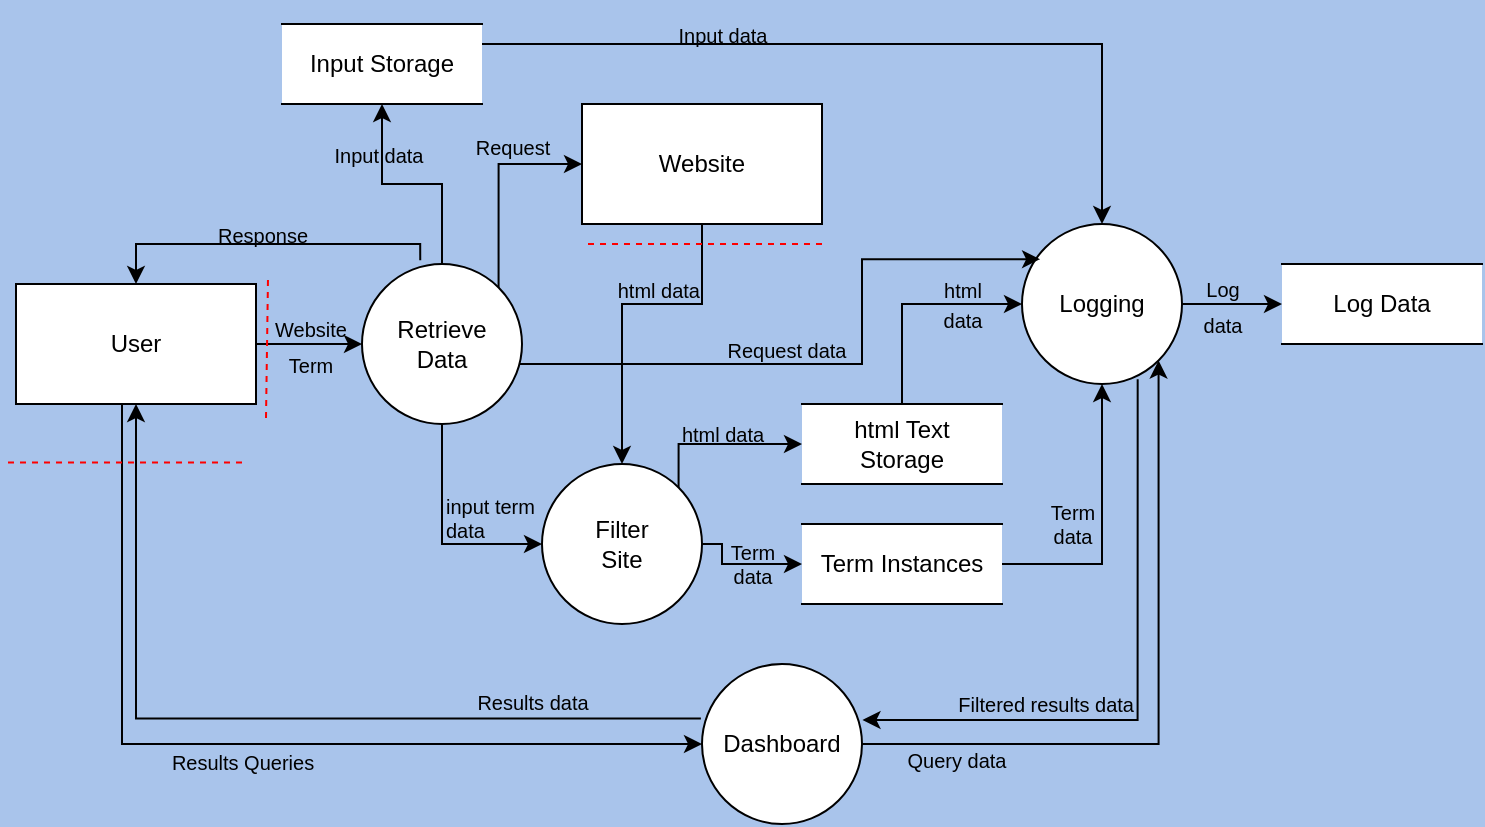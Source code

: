 <mxfile version="26.0.11">
  <diagram name="Page-1" id="FAxAlmYBwclTKpmv_WpR">
    <mxGraphModel dx="820" dy="529" grid="1" gridSize="10" guides="1" tooltips="1" connect="1" arrows="1" fold="1" page="1" pageScale="1" pageWidth="850" pageHeight="1100" background="#A9C4EB" math="0" shadow="0">
      <root>
        <mxCell id="0" />
        <mxCell id="1" parent="0" />
        <mxCell id="jUbMMd5hetG9T2fQ9o-v-3" style="edgeStyle=orthogonalEdgeStyle;rounded=0;orthogonalLoop=1;jettySize=auto;html=1;exitX=1;exitY=0.5;exitDx=0;exitDy=0;entryX=0;entryY=0.5;entryDx=0;entryDy=0;" edge="1" parent="1" source="jUbMMd5hetG9T2fQ9o-v-1" target="jUbMMd5hetG9T2fQ9o-v-2">
          <mxGeometry relative="1" as="geometry" />
        </mxCell>
        <mxCell id="jUbMMd5hetG9T2fQ9o-v-31" style="edgeStyle=orthogonalEdgeStyle;rounded=0;orthogonalLoop=1;jettySize=auto;html=1;entryX=0;entryY=0.5;entryDx=0;entryDy=0;" edge="1" parent="1" source="jUbMMd5hetG9T2fQ9o-v-1" target="jUbMMd5hetG9T2fQ9o-v-23">
          <mxGeometry relative="1" as="geometry">
            <Array as="points">
              <mxPoint x="110" y="460" />
            </Array>
          </mxGeometry>
        </mxCell>
        <mxCell id="jUbMMd5hetG9T2fQ9o-v-1" value="User" style="whiteSpace=wrap;html=1;" vertex="1" parent="1">
          <mxGeometry x="57" y="230" width="120" height="60" as="geometry" />
        </mxCell>
        <mxCell id="jUbMMd5hetG9T2fQ9o-v-6" style="edgeStyle=orthogonalEdgeStyle;rounded=0;orthogonalLoop=1;jettySize=auto;html=1;entryX=0;entryY=0.5;entryDx=0;entryDy=0;exitX=1;exitY=0;exitDx=0;exitDy=0;" edge="1" parent="1" source="jUbMMd5hetG9T2fQ9o-v-2" target="jUbMMd5hetG9T2fQ9o-v-5">
          <mxGeometry relative="1" as="geometry">
            <Array as="points">
              <mxPoint x="298" y="170" />
            </Array>
          </mxGeometry>
        </mxCell>
        <mxCell id="jUbMMd5hetG9T2fQ9o-v-8" style="edgeStyle=orthogonalEdgeStyle;rounded=0;orthogonalLoop=1;jettySize=auto;html=1;exitX=0.364;exitY=-0.023;exitDx=0;exitDy=0;entryX=0.5;entryY=0;entryDx=0;entryDy=0;exitPerimeter=0;" edge="1" parent="1" source="jUbMMd5hetG9T2fQ9o-v-2" target="jUbMMd5hetG9T2fQ9o-v-1">
          <mxGeometry relative="1" as="geometry">
            <Array as="points">
              <mxPoint x="259" y="210" />
              <mxPoint x="117" y="210" />
            </Array>
          </mxGeometry>
        </mxCell>
        <mxCell id="jUbMMd5hetG9T2fQ9o-v-9" style="edgeStyle=orthogonalEdgeStyle;rounded=0;orthogonalLoop=1;jettySize=auto;html=1;exitX=0.5;exitY=1;exitDx=0;exitDy=0;entryX=0;entryY=0.5;entryDx=0;entryDy=0;" edge="1" parent="1" source="jUbMMd5hetG9T2fQ9o-v-2" target="jUbMMd5hetG9T2fQ9o-v-4">
          <mxGeometry relative="1" as="geometry">
            <Array as="points">
              <mxPoint x="270" y="360" />
            </Array>
          </mxGeometry>
        </mxCell>
        <mxCell id="jUbMMd5hetG9T2fQ9o-v-19" style="edgeStyle=orthogonalEdgeStyle;rounded=0;orthogonalLoop=1;jettySize=auto;html=1;entryX=0.5;entryY=1;entryDx=0;entryDy=0;" edge="1" parent="1" source="jUbMMd5hetG9T2fQ9o-v-2" target="jUbMMd5hetG9T2fQ9o-v-18">
          <mxGeometry relative="1" as="geometry" />
        </mxCell>
        <mxCell id="jUbMMd5hetG9T2fQ9o-v-2" value="&lt;div&gt;Retrieve&lt;/div&gt;&lt;div&gt;Data&lt;br&gt;&lt;/div&gt;" style="ellipse;whiteSpace=wrap;html=1;" vertex="1" parent="1">
          <mxGeometry x="230" y="220" width="80" height="80" as="geometry" />
        </mxCell>
        <mxCell id="jUbMMd5hetG9T2fQ9o-v-13" style="edgeStyle=orthogonalEdgeStyle;rounded=0;orthogonalLoop=1;jettySize=auto;html=1;exitX=1;exitY=0.5;exitDx=0;exitDy=0;entryX=0;entryY=0.5;entryDx=0;entryDy=0;" edge="1" parent="1" source="jUbMMd5hetG9T2fQ9o-v-4" target="jUbMMd5hetG9T2fQ9o-v-12">
          <mxGeometry relative="1" as="geometry">
            <Array as="points">
              <mxPoint x="410" y="360" />
              <mxPoint x="410" y="370" />
            </Array>
          </mxGeometry>
        </mxCell>
        <mxCell id="jUbMMd5hetG9T2fQ9o-v-14" style="edgeStyle=orthogonalEdgeStyle;rounded=0;orthogonalLoop=1;jettySize=auto;html=1;exitX=1;exitY=0;exitDx=0;exitDy=0;entryX=0;entryY=0.5;entryDx=0;entryDy=0;" edge="1" parent="1" source="jUbMMd5hetG9T2fQ9o-v-4" target="jUbMMd5hetG9T2fQ9o-v-11">
          <mxGeometry relative="1" as="geometry">
            <Array as="points">
              <mxPoint x="388" y="310" />
            </Array>
          </mxGeometry>
        </mxCell>
        <mxCell id="jUbMMd5hetG9T2fQ9o-v-4" value="&lt;div&gt;Filter&lt;/div&gt;&lt;div&gt;Site&lt;br&gt;&lt;/div&gt;" style="ellipse;whiteSpace=wrap;html=1;" vertex="1" parent="1">
          <mxGeometry x="320" y="320" width="80" height="80" as="geometry" />
        </mxCell>
        <mxCell id="jUbMMd5hetG9T2fQ9o-v-10" style="edgeStyle=orthogonalEdgeStyle;rounded=0;orthogonalLoop=1;jettySize=auto;html=1;entryX=0.5;entryY=0;entryDx=0;entryDy=0;" edge="1" parent="1" source="jUbMMd5hetG9T2fQ9o-v-5" target="jUbMMd5hetG9T2fQ9o-v-4">
          <mxGeometry relative="1" as="geometry">
            <Array as="points">
              <mxPoint x="400" y="240" />
              <mxPoint x="360" y="240" />
            </Array>
          </mxGeometry>
        </mxCell>
        <mxCell id="jUbMMd5hetG9T2fQ9o-v-5" value="Website" style="whiteSpace=wrap;html=1;" vertex="1" parent="1">
          <mxGeometry x="340" y="140" width="120" height="60" as="geometry" />
        </mxCell>
        <mxCell id="jUbMMd5hetG9T2fQ9o-v-7" value="" style="endArrow=none;dashed=1;html=1;rounded=0;strokeColor=#FF0000;" edge="1" parent="1">
          <mxGeometry width="50" height="50" relative="1" as="geometry">
            <mxPoint x="182" y="297" as="sourcePoint" />
            <mxPoint x="183" y="227" as="targetPoint" />
          </mxGeometry>
        </mxCell>
        <mxCell id="jUbMMd5hetG9T2fQ9o-v-22" style="edgeStyle=orthogonalEdgeStyle;rounded=0;orthogonalLoop=1;jettySize=auto;html=1;exitX=0.5;exitY=0;exitDx=0;exitDy=0;entryX=0;entryY=0.5;entryDx=0;entryDy=0;" edge="1" parent="1" source="jUbMMd5hetG9T2fQ9o-v-11" target="jUbMMd5hetG9T2fQ9o-v-15">
          <mxGeometry relative="1" as="geometry" />
        </mxCell>
        <mxCell id="jUbMMd5hetG9T2fQ9o-v-11" value="&lt;div&gt;html Text&lt;/div&gt;&lt;div&gt;Storage&lt;/div&gt;" style="shape=partialRectangle;whiteSpace=wrap;html=1;left=0;right=0;" vertex="1" parent="1">
          <mxGeometry x="450" y="290" width="100" height="40" as="geometry" />
        </mxCell>
        <mxCell id="jUbMMd5hetG9T2fQ9o-v-21" style="edgeStyle=orthogonalEdgeStyle;rounded=0;orthogonalLoop=1;jettySize=auto;html=1;exitX=1;exitY=0.5;exitDx=0;exitDy=0;" edge="1" parent="1" source="jUbMMd5hetG9T2fQ9o-v-12" target="jUbMMd5hetG9T2fQ9o-v-15">
          <mxGeometry relative="1" as="geometry" />
        </mxCell>
        <mxCell id="jUbMMd5hetG9T2fQ9o-v-12" value="Term Instances" style="shape=partialRectangle;whiteSpace=wrap;html=1;left=0;right=0;" vertex="1" parent="1">
          <mxGeometry x="450" y="350" width="100" height="40" as="geometry" />
        </mxCell>
        <mxCell id="jUbMMd5hetG9T2fQ9o-v-17" style="edgeStyle=orthogonalEdgeStyle;rounded=0;orthogonalLoop=1;jettySize=auto;html=1;exitX=1;exitY=0.5;exitDx=0;exitDy=0;entryX=0;entryY=0.5;entryDx=0;entryDy=0;" edge="1" parent="1" source="jUbMMd5hetG9T2fQ9o-v-15" target="jUbMMd5hetG9T2fQ9o-v-16">
          <mxGeometry relative="1" as="geometry" />
        </mxCell>
        <mxCell id="jUbMMd5hetG9T2fQ9o-v-15" value="Logging" style="ellipse;whiteSpace=wrap;html=1;" vertex="1" parent="1">
          <mxGeometry x="560" y="200" width="80" height="80" as="geometry" />
        </mxCell>
        <mxCell id="jUbMMd5hetG9T2fQ9o-v-16" value="Log Data" style="shape=partialRectangle;whiteSpace=wrap;html=1;left=0;right=0;" vertex="1" parent="1">
          <mxGeometry x="690" y="220" width="100" height="40" as="geometry" />
        </mxCell>
        <mxCell id="jUbMMd5hetG9T2fQ9o-v-20" style="edgeStyle=orthogonalEdgeStyle;rounded=0;orthogonalLoop=1;jettySize=auto;html=1;" edge="1" parent="1" target="jUbMMd5hetG9T2fQ9o-v-15">
          <mxGeometry relative="1" as="geometry">
            <mxPoint x="290" y="110" as="sourcePoint" />
            <Array as="points">
              <mxPoint x="290" y="110" />
              <mxPoint x="600" y="110" />
            </Array>
          </mxGeometry>
        </mxCell>
        <mxCell id="jUbMMd5hetG9T2fQ9o-v-18" value="Input Storage" style="shape=partialRectangle;whiteSpace=wrap;html=1;left=0;right=0;" vertex="1" parent="1">
          <mxGeometry x="190" y="100" width="100" height="40" as="geometry" />
        </mxCell>
        <mxCell id="jUbMMd5hetG9T2fQ9o-v-30" style="edgeStyle=orthogonalEdgeStyle;rounded=0;orthogonalLoop=1;jettySize=auto;html=1;entryX=0.5;entryY=1;entryDx=0;entryDy=0;exitX=-0.007;exitY=0.34;exitDx=0;exitDy=0;exitPerimeter=0;" edge="1" parent="1" source="jUbMMd5hetG9T2fQ9o-v-23" target="jUbMMd5hetG9T2fQ9o-v-1">
          <mxGeometry relative="1" as="geometry" />
        </mxCell>
        <mxCell id="jUbMMd5hetG9T2fQ9o-v-23" value="Dashboard" style="ellipse;whiteSpace=wrap;html=1;" vertex="1" parent="1">
          <mxGeometry x="400" y="420" width="80" height="80" as="geometry" />
        </mxCell>
        <mxCell id="jUbMMd5hetG9T2fQ9o-v-25" style="edgeStyle=orthogonalEdgeStyle;rounded=0;orthogonalLoop=1;jettySize=auto;html=1;exitX=0.723;exitY=0.97;exitDx=0;exitDy=0;entryX=1.003;entryY=0.35;entryDx=0;entryDy=0;entryPerimeter=0;exitPerimeter=0;" edge="1" parent="1" source="jUbMMd5hetG9T2fQ9o-v-15" target="jUbMMd5hetG9T2fQ9o-v-23">
          <mxGeometry relative="1" as="geometry">
            <Array as="points">
              <mxPoint x="618" y="448" />
            </Array>
          </mxGeometry>
        </mxCell>
        <mxCell id="jUbMMd5hetG9T2fQ9o-v-27" style="edgeStyle=orthogonalEdgeStyle;rounded=0;orthogonalLoop=1;jettySize=auto;html=1;entryX=1;entryY=1;entryDx=0;entryDy=0;" edge="1" parent="1" source="jUbMMd5hetG9T2fQ9o-v-23" target="jUbMMd5hetG9T2fQ9o-v-15">
          <mxGeometry relative="1" as="geometry" />
        </mxCell>
        <mxCell id="jUbMMd5hetG9T2fQ9o-v-32" style="edgeStyle=orthogonalEdgeStyle;rounded=0;orthogonalLoop=1;jettySize=auto;html=1;entryX=0.113;entryY=0.22;entryDx=0;entryDy=0;entryPerimeter=0;" edge="1" parent="1" source="jUbMMd5hetG9T2fQ9o-v-2" target="jUbMMd5hetG9T2fQ9o-v-15">
          <mxGeometry relative="1" as="geometry">
            <Array as="points">
              <mxPoint x="480" y="270" />
              <mxPoint x="480" y="218" />
            </Array>
          </mxGeometry>
        </mxCell>
        <mxCell id="jUbMMd5hetG9T2fQ9o-v-33" value="" style="endArrow=none;dashed=1;html=1;rounded=0;strokeColor=#FF0000;" edge="1" parent="1">
          <mxGeometry width="50" height="50" relative="1" as="geometry">
            <mxPoint x="170" y="319.2" as="sourcePoint" />
            <mxPoint x="50" y="319.2" as="targetPoint" />
          </mxGeometry>
        </mxCell>
        <mxCell id="jUbMMd5hetG9T2fQ9o-v-34" value="" style="endArrow=none;dashed=1;html=1;rounded=0;strokeColor=#FF0000;" edge="1" parent="1">
          <mxGeometry width="50" height="50" relative="1" as="geometry">
            <mxPoint x="460" y="210" as="sourcePoint" />
            <mxPoint x="340" y="210" as="targetPoint" />
          </mxGeometry>
        </mxCell>
        <mxCell id="jUbMMd5hetG9T2fQ9o-v-35" value="&lt;div&gt;Term&lt;/div&gt;&lt;div&gt;data&lt;br&gt;&lt;/div&gt;" style="text;html=1;align=center;verticalAlign=middle;resizable=0;points=[];autosize=1;strokeColor=none;fillColor=none;fontSize=10;" vertex="1" parent="1">
          <mxGeometry x="400" y="350" width="50" height="40" as="geometry" />
        </mxCell>
        <mxCell id="jUbMMd5hetG9T2fQ9o-v-36" value="&lt;div&gt;Term&lt;/div&gt;&lt;div&gt;data&lt;br&gt;&lt;/div&gt;" style="text;html=1;align=center;verticalAlign=middle;resizable=0;points=[];autosize=1;strokeColor=none;fillColor=none;fontSize=10;" vertex="1" parent="1">
          <mxGeometry x="560" y="330" width="50" height="40" as="geometry" />
        </mxCell>
        <mxCell id="jUbMMd5hetG9T2fQ9o-v-37" value="&lt;font style=&quot;font-size: 10px;&quot;&gt;Filtered results data&lt;br&gt;&lt;/font&gt;" style="text;html=1;align=right;verticalAlign=middle;resizable=0;points=[];autosize=1;strokeColor=none;fillColor=none;" vertex="1" parent="1">
          <mxGeometry x="507" y="425" width="110" height="30" as="geometry" />
        </mxCell>
        <mxCell id="jUbMMd5hetG9T2fQ9o-v-38" value="&lt;font&gt;Query data&lt;br&gt;&lt;/font&gt;" style="text;html=1;align=center;verticalAlign=middle;resizable=0;points=[];autosize=1;strokeColor=none;fillColor=none;fontSize=10;" vertex="1" parent="1">
          <mxGeometry x="492" y="453" width="70" height="30" as="geometry" />
        </mxCell>
        <mxCell id="jUbMMd5hetG9T2fQ9o-v-39" value="Results Queries" style="text;html=1;align=center;verticalAlign=middle;resizable=0;points=[];autosize=1;strokeColor=none;fillColor=none;fontSize=10;" vertex="1" parent="1">
          <mxGeometry x="125" y="454" width="90" height="30" as="geometry" />
        </mxCell>
        <mxCell id="jUbMMd5hetG9T2fQ9o-v-40" value="&lt;font style=&quot;font-size: 10px;&quot;&gt;Results data&lt;br&gt;&lt;/font&gt;" style="text;html=1;align=center;verticalAlign=middle;resizable=0;points=[];autosize=1;strokeColor=none;fillColor=none;" vertex="1" parent="1">
          <mxGeometry x="275" y="424" width="80" height="30" as="geometry" />
        </mxCell>
        <mxCell id="jUbMMd5hetG9T2fQ9o-v-42" value="&lt;div&gt;&lt;font style=&quot;font-size: 10px;&quot;&gt;html&lt;/font&gt;&lt;/div&gt;&lt;div&gt;&lt;font style=&quot;font-size: 10px;&quot;&gt;data&lt;br&gt;&lt;/font&gt;&lt;/div&gt;" style="text;html=1;align=center;verticalAlign=middle;resizable=0;points=[];autosize=1;strokeColor=none;fillColor=none;" vertex="1" parent="1">
          <mxGeometry x="510" y="220" width="40" height="40" as="geometry" />
        </mxCell>
        <mxCell id="jUbMMd5hetG9T2fQ9o-v-43" value="&lt;font style=&quot;font-size: 10px;&quot;&gt;html data&lt;/font&gt;" style="text;html=1;align=center;verticalAlign=middle;resizable=0;points=[];autosize=1;strokeColor=none;fillColor=none;" vertex="1" parent="1">
          <mxGeometry x="380" y="290" width="60" height="30" as="geometry" />
        </mxCell>
        <mxCell id="jUbMMd5hetG9T2fQ9o-v-44" value="&lt;div&gt;input term&amp;nbsp;&lt;/div&gt;&lt;div&gt;data&lt;/div&gt;" style="text;html=1;align=left;verticalAlign=bottom;resizable=0;points=[];autosize=1;strokeColor=none;fillColor=none;fontSize=10;" vertex="1" parent="1">
          <mxGeometry x="270" y="322" width="70" height="40" as="geometry" />
        </mxCell>
        <mxCell id="jUbMMd5hetG9T2fQ9o-v-45" value="&lt;font style=&quot;font-size: 10px;&quot;&gt;Request data&lt;br&gt;&lt;/font&gt;" style="text;html=1;align=center;verticalAlign=middle;resizable=0;points=[];autosize=1;strokeColor=none;fillColor=none;" vertex="1" parent="1">
          <mxGeometry x="402" y="248" width="80" height="30" as="geometry" />
        </mxCell>
        <mxCell id="jUbMMd5hetG9T2fQ9o-v-46" value="&lt;font style=&quot;font-size: 10px;&quot;&gt;html data&lt;/font&gt;" style="text;html=1;align=right;verticalAlign=middle;resizable=0;points=[];autosize=1;strokeColor=none;fillColor=none;" vertex="1" parent="1">
          <mxGeometry x="340" y="218" width="60" height="30" as="geometry" />
        </mxCell>
        <mxCell id="jUbMMd5hetG9T2fQ9o-v-47" value="&lt;sub&gt;Request&lt;/sub&gt;" style="text;html=1;align=center;verticalAlign=bottom;resizable=0;points=[];autosize=1;strokeColor=none;fillColor=none;" vertex="1" parent="1">
          <mxGeometry x="275" y="140" width="60" height="30" as="geometry" />
        </mxCell>
        <mxCell id="jUbMMd5hetG9T2fQ9o-v-48" value="&lt;sub&gt;Input data&lt;br&gt;&lt;/sub&gt;" style="text;html=1;align=center;verticalAlign=middle;resizable=0;points=[];autosize=1;strokeColor=none;fillColor=none;" vertex="1" parent="1">
          <mxGeometry x="203" y="148" width="70" height="30" as="geometry" />
        </mxCell>
        <mxCell id="jUbMMd5hetG9T2fQ9o-v-50" value="&lt;sub&gt;Response&lt;/sub&gt;" style="text;html=1;align=center;verticalAlign=middle;resizable=0;points=[];autosize=1;strokeColor=none;fillColor=none;" vertex="1" parent="1">
          <mxGeometry x="145" y="188" width="70" height="30" as="geometry" />
        </mxCell>
        <mxCell id="jUbMMd5hetG9T2fQ9o-v-51" value="&lt;sub&gt;Input data&lt;br&gt;&lt;/sub&gt;" style="text;html=1;align=center;verticalAlign=middle;resizable=0;points=[];autosize=1;strokeColor=none;fillColor=none;" vertex="1" parent="1">
          <mxGeometry x="375" y="88" width="70" height="30" as="geometry" />
        </mxCell>
        <mxCell id="jUbMMd5hetG9T2fQ9o-v-52" value="&lt;div&gt;&lt;sub&gt;Website&lt;/sub&gt;&lt;/div&gt;&lt;div&gt;&lt;sub&gt;Term&lt;br&gt;&lt;/sub&gt;&lt;/div&gt;" style="text;html=1;align=center;verticalAlign=middle;resizable=0;points=[];autosize=1;strokeColor=none;fillColor=none;" vertex="1" parent="1">
          <mxGeometry x="174" y="234" width="60" height="50" as="geometry" />
        </mxCell>
        <mxCell id="jUbMMd5hetG9T2fQ9o-v-54" value="&lt;div&gt;&lt;sub&gt;Log&lt;/sub&gt;&lt;/div&gt;&lt;div&gt;&lt;sub&gt;data&lt;/sub&gt;&lt;/div&gt;" style="text;html=1;align=center;verticalAlign=middle;resizable=0;points=[];autosize=1;strokeColor=none;fillColor=none;" vertex="1" parent="1">
          <mxGeometry x="640" y="214" width="40" height="50" as="geometry" />
        </mxCell>
      </root>
    </mxGraphModel>
  </diagram>
</mxfile>
